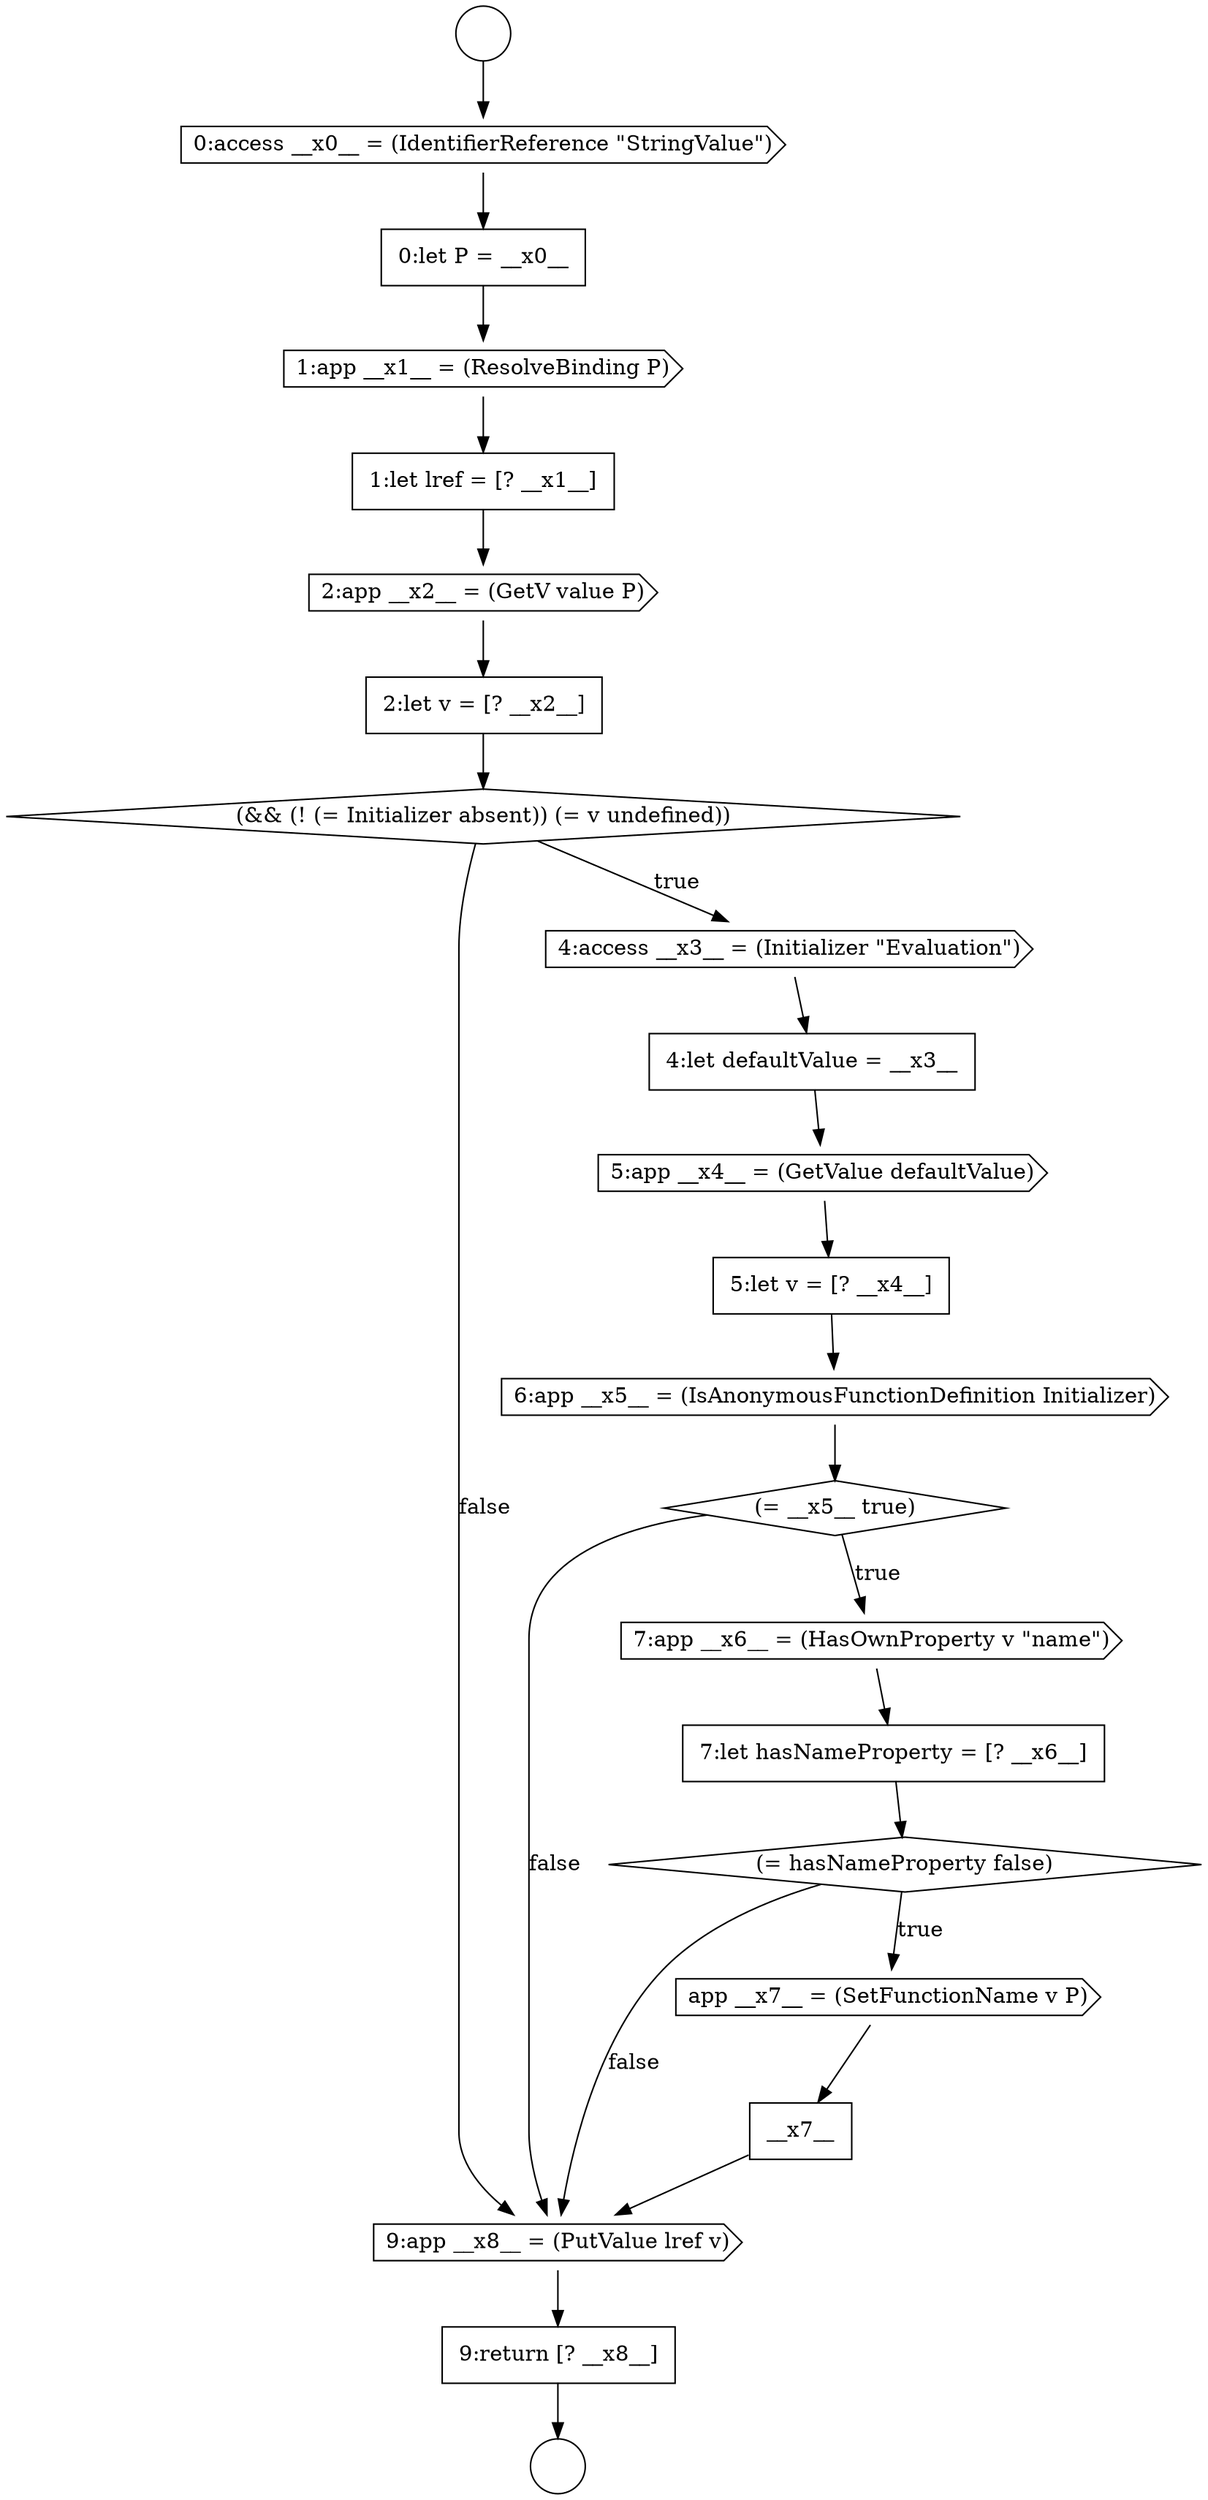 digraph {
  node4931 [shape=circle label=" " color="black" fillcolor="white" style=filled]
  node4952 [shape=none, margin=0, label=<<font color="black">
    <table border="0" cellborder="1" cellspacing="0" cellpadding="10">
      <tr><td align="left">9:return [? __x8__]</td></tr>
    </table>
  </font>> color="black" fillcolor="white" style=filled]
  node4935 [shape=cds, label=<<font color="black">1:app __x1__ = (ResolveBinding P)</font>> color="black" fillcolor="white" style=filled]
  node4934 [shape=none, margin=0, label=<<font color="black">
    <table border="0" cellborder="1" cellspacing="0" cellpadding="10">
      <tr><td align="left">0:let P = __x0__</td></tr>
    </table>
  </font>> color="black" fillcolor="white" style=filled]
  node4933 [shape=cds, label=<<font color="black">0:access __x0__ = (IdentifierReference &quot;StringValue&quot;)</font>> color="black" fillcolor="white" style=filled]
  node4932 [shape=circle label=" " color="black" fillcolor="white" style=filled]
  node4936 [shape=none, margin=0, label=<<font color="black">
    <table border="0" cellborder="1" cellspacing="0" cellpadding="10">
      <tr><td align="left">1:let lref = [? __x1__]</td></tr>
    </table>
  </font>> color="black" fillcolor="white" style=filled]
  node4941 [shape=none, margin=0, label=<<font color="black">
    <table border="0" cellborder="1" cellspacing="0" cellpadding="10">
      <tr><td align="left">4:let defaultValue = __x3__</td></tr>
    </table>
  </font>> color="black" fillcolor="white" style=filled]
  node4948 [shape=diamond, label=<<font color="black">(= hasNameProperty false)</font>> color="black" fillcolor="white" style=filled]
  node4947 [shape=none, margin=0, label=<<font color="black">
    <table border="0" cellborder="1" cellspacing="0" cellpadding="10">
      <tr><td align="left">7:let hasNameProperty = [? __x6__]</td></tr>
    </table>
  </font>> color="black" fillcolor="white" style=filled]
  node4942 [shape=cds, label=<<font color="black">5:app __x4__ = (GetValue defaultValue)</font>> color="black" fillcolor="white" style=filled]
  node4951 [shape=cds, label=<<font color="black">9:app __x8__ = (PutValue lref v)</font>> color="black" fillcolor="white" style=filled]
  node4938 [shape=none, margin=0, label=<<font color="black">
    <table border="0" cellborder="1" cellspacing="0" cellpadding="10">
      <tr><td align="left">2:let v = [? __x2__]</td></tr>
    </table>
  </font>> color="black" fillcolor="white" style=filled]
  node4943 [shape=none, margin=0, label=<<font color="black">
    <table border="0" cellborder="1" cellspacing="0" cellpadding="10">
      <tr><td align="left">5:let v = [? __x4__]</td></tr>
    </table>
  </font>> color="black" fillcolor="white" style=filled]
  node4946 [shape=cds, label=<<font color="black">7:app __x6__ = (HasOwnProperty v &quot;name&quot;)</font>> color="black" fillcolor="white" style=filled]
  node4937 [shape=cds, label=<<font color="black">2:app __x2__ = (GetV value P)</font>> color="black" fillcolor="white" style=filled]
  node4939 [shape=diamond, label=<<font color="black">(&amp;&amp; (! (= Initializer absent)) (= v undefined))</font>> color="black" fillcolor="white" style=filled]
  node4950 [shape=none, margin=0, label=<<font color="black">
    <table border="0" cellborder="1" cellspacing="0" cellpadding="10">
      <tr><td align="left">__x7__</td></tr>
    </table>
  </font>> color="black" fillcolor="white" style=filled]
  node4945 [shape=diamond, label=<<font color="black">(= __x5__ true)</font>> color="black" fillcolor="white" style=filled]
  node4944 [shape=cds, label=<<font color="black">6:app __x5__ = (IsAnonymousFunctionDefinition Initializer)</font>> color="black" fillcolor="white" style=filled]
  node4949 [shape=cds, label=<<font color="black">app __x7__ = (SetFunctionName v P)</font>> color="black" fillcolor="white" style=filled]
  node4940 [shape=cds, label=<<font color="black">4:access __x3__ = (Initializer &quot;Evaluation&quot;)</font>> color="black" fillcolor="white" style=filled]
  node4931 -> node4933 [ color="black"]
  node4952 -> node4932 [ color="black"]
  node4942 -> node4943 [ color="black"]
  node4951 -> node4952 [ color="black"]
  node4945 -> node4946 [label=<<font color="black">true</font>> color="black"]
  node4945 -> node4951 [label=<<font color="black">false</font>> color="black"]
  node4936 -> node4937 [ color="black"]
  node4943 -> node4944 [ color="black"]
  node4933 -> node4934 [ color="black"]
  node4947 -> node4948 [ color="black"]
  node4950 -> node4951 [ color="black"]
  node4944 -> node4945 [ color="black"]
  node4940 -> node4941 [ color="black"]
  node4949 -> node4950 [ color="black"]
  node4938 -> node4939 [ color="black"]
  node4934 -> node4935 [ color="black"]
  node4948 -> node4949 [label=<<font color="black">true</font>> color="black"]
  node4948 -> node4951 [label=<<font color="black">false</font>> color="black"]
  node4935 -> node4936 [ color="black"]
  node4939 -> node4940 [label=<<font color="black">true</font>> color="black"]
  node4939 -> node4951 [label=<<font color="black">false</font>> color="black"]
  node4946 -> node4947 [ color="black"]
  node4941 -> node4942 [ color="black"]
  node4937 -> node4938 [ color="black"]
}
